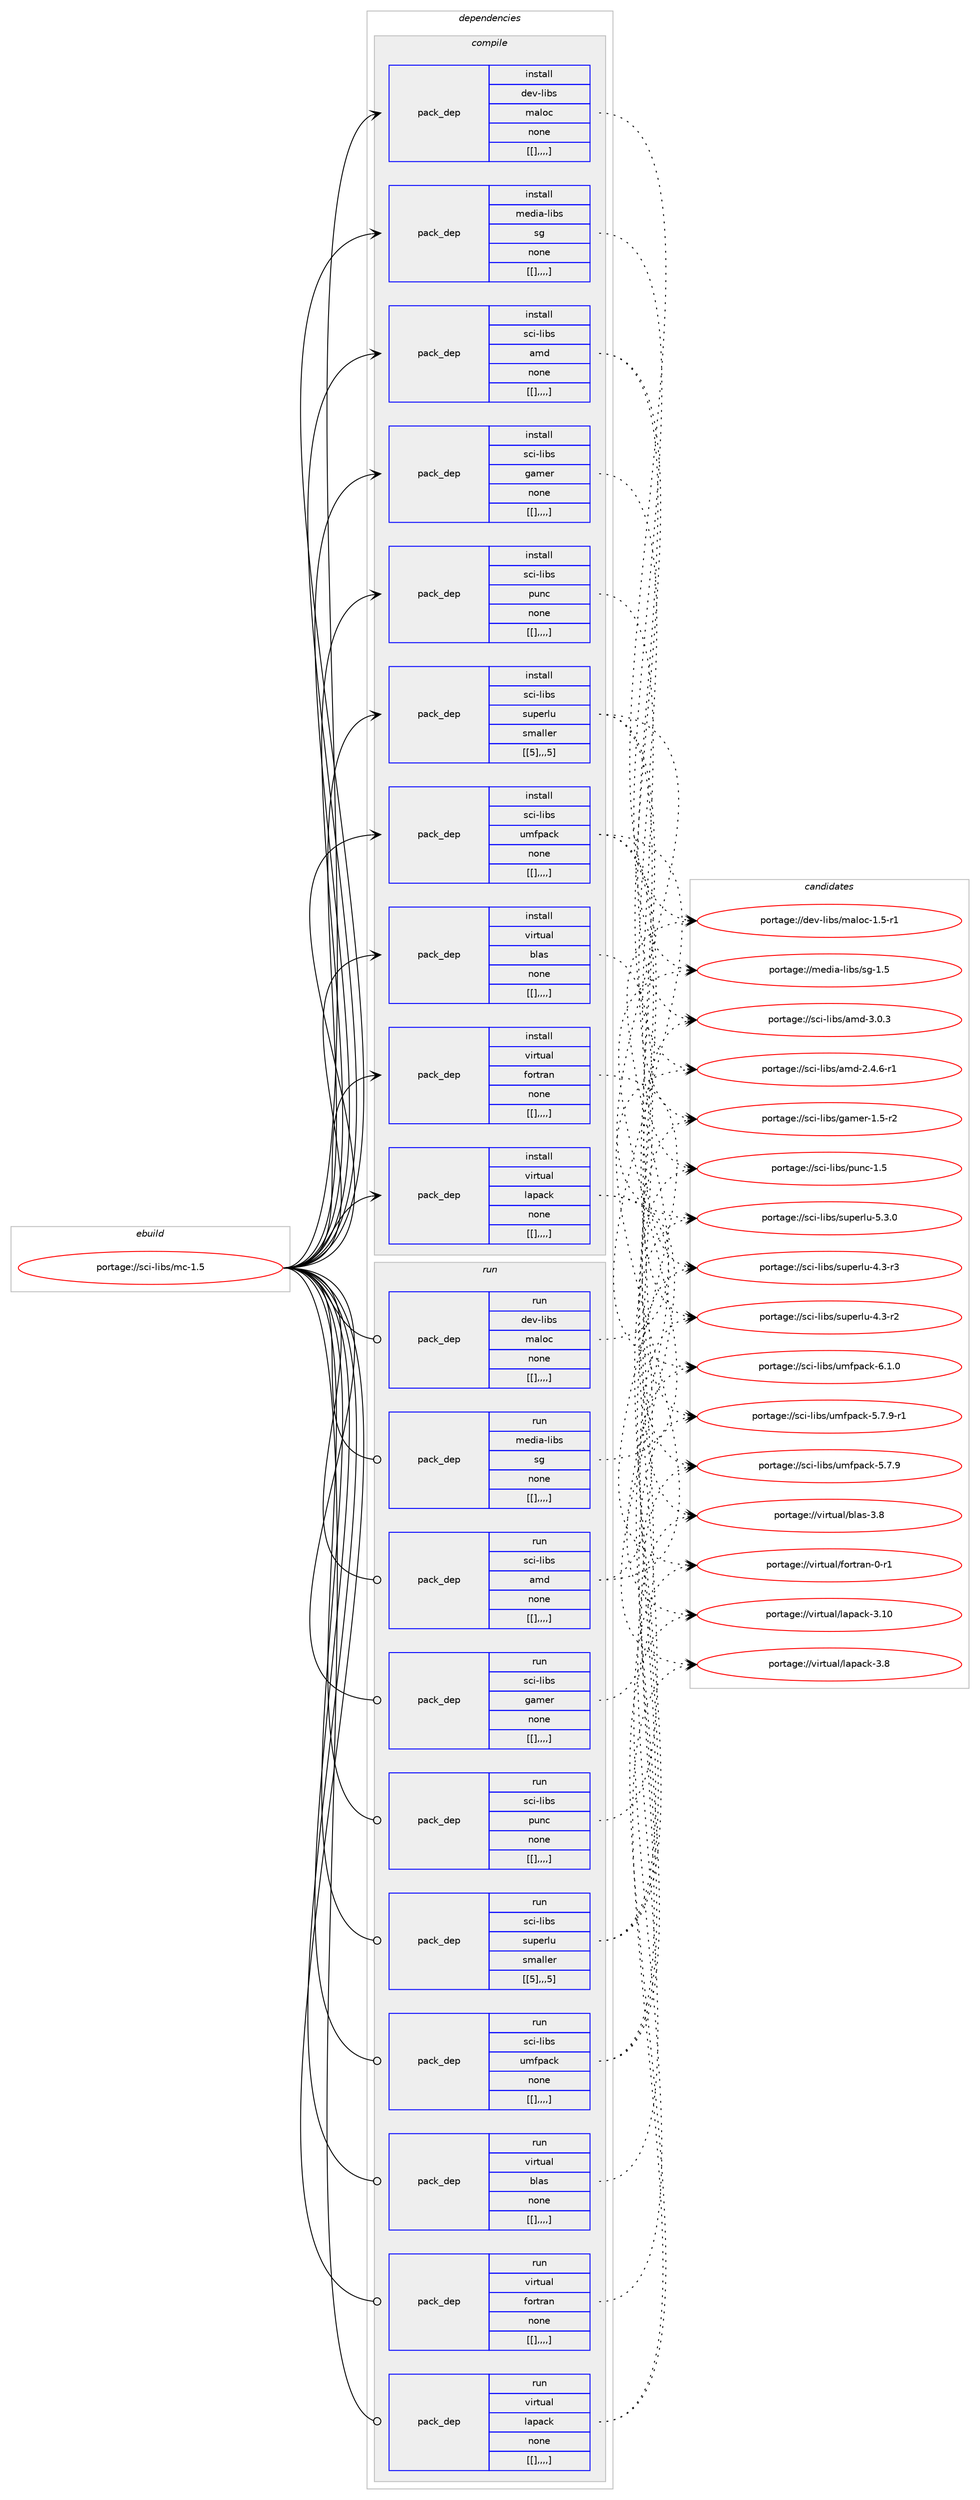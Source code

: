 digraph prolog {

# *************
# Graph options
# *************

newrank=true;
concentrate=true;
compound=true;
graph [rankdir=LR,fontname=Helvetica,fontsize=10,ranksep=1.5];#, ranksep=2.5, nodesep=0.2];
edge  [arrowhead=vee];
node  [fontname=Helvetica,fontsize=10];

# **********
# The ebuild
# **********

subgraph cluster_leftcol {
color=gray;
label=<<i>ebuild</i>>;
id [label="portage://sci-libs/mc-1.5", color=red, width=4, href="../sci-libs/mc-1.5.svg"];
}

# ****************
# The dependencies
# ****************

subgraph cluster_midcol {
color=gray;
label=<<i>dependencies</i>>;
subgraph cluster_compile {
fillcolor="#eeeeee";
style=filled;
label=<<i>compile</i>>;
subgraph pack305944 {
dependency419761 [label=<<TABLE BORDER="0" CELLBORDER="1" CELLSPACING="0" CELLPADDING="4" WIDTH="220"><TR><TD ROWSPAN="6" CELLPADDING="30">pack_dep</TD></TR><TR><TD WIDTH="110">install</TD></TR><TR><TD>dev-libs</TD></TR><TR><TD>maloc</TD></TR><TR><TD>none</TD></TR><TR><TD>[[],,,,]</TD></TR></TABLE>>, shape=none, color=blue];
}
id:e -> dependency419761:w [weight=20,style="solid",arrowhead="vee"];
subgraph pack305945 {
dependency419762 [label=<<TABLE BORDER="0" CELLBORDER="1" CELLSPACING="0" CELLPADDING="4" WIDTH="220"><TR><TD ROWSPAN="6" CELLPADDING="30">pack_dep</TD></TR><TR><TD WIDTH="110">install</TD></TR><TR><TD>media-libs</TD></TR><TR><TD>sg</TD></TR><TR><TD>none</TD></TR><TR><TD>[[],,,,]</TD></TR></TABLE>>, shape=none, color=blue];
}
id:e -> dependency419762:w [weight=20,style="solid",arrowhead="vee"];
subgraph pack305946 {
dependency419763 [label=<<TABLE BORDER="0" CELLBORDER="1" CELLSPACING="0" CELLPADDING="4" WIDTH="220"><TR><TD ROWSPAN="6" CELLPADDING="30">pack_dep</TD></TR><TR><TD WIDTH="110">install</TD></TR><TR><TD>sci-libs</TD></TR><TR><TD>amd</TD></TR><TR><TD>none</TD></TR><TR><TD>[[],,,,]</TD></TR></TABLE>>, shape=none, color=blue];
}
id:e -> dependency419763:w [weight=20,style="solid",arrowhead="vee"];
subgraph pack305947 {
dependency419764 [label=<<TABLE BORDER="0" CELLBORDER="1" CELLSPACING="0" CELLPADDING="4" WIDTH="220"><TR><TD ROWSPAN="6" CELLPADDING="30">pack_dep</TD></TR><TR><TD WIDTH="110">install</TD></TR><TR><TD>sci-libs</TD></TR><TR><TD>gamer</TD></TR><TR><TD>none</TD></TR><TR><TD>[[],,,,]</TD></TR></TABLE>>, shape=none, color=blue];
}
id:e -> dependency419764:w [weight=20,style="solid",arrowhead="vee"];
subgraph pack305948 {
dependency419765 [label=<<TABLE BORDER="0" CELLBORDER="1" CELLSPACING="0" CELLPADDING="4" WIDTH="220"><TR><TD ROWSPAN="6" CELLPADDING="30">pack_dep</TD></TR><TR><TD WIDTH="110">install</TD></TR><TR><TD>sci-libs</TD></TR><TR><TD>punc</TD></TR><TR><TD>none</TD></TR><TR><TD>[[],,,,]</TD></TR></TABLE>>, shape=none, color=blue];
}
id:e -> dependency419765:w [weight=20,style="solid",arrowhead="vee"];
subgraph pack305949 {
dependency419766 [label=<<TABLE BORDER="0" CELLBORDER="1" CELLSPACING="0" CELLPADDING="4" WIDTH="220"><TR><TD ROWSPAN="6" CELLPADDING="30">pack_dep</TD></TR><TR><TD WIDTH="110">install</TD></TR><TR><TD>sci-libs</TD></TR><TR><TD>superlu</TD></TR><TR><TD>smaller</TD></TR><TR><TD>[[5],,,5]</TD></TR></TABLE>>, shape=none, color=blue];
}
id:e -> dependency419766:w [weight=20,style="solid",arrowhead="vee"];
subgraph pack305950 {
dependency419767 [label=<<TABLE BORDER="0" CELLBORDER="1" CELLSPACING="0" CELLPADDING="4" WIDTH="220"><TR><TD ROWSPAN="6" CELLPADDING="30">pack_dep</TD></TR><TR><TD WIDTH="110">install</TD></TR><TR><TD>sci-libs</TD></TR><TR><TD>umfpack</TD></TR><TR><TD>none</TD></TR><TR><TD>[[],,,,]</TD></TR></TABLE>>, shape=none, color=blue];
}
id:e -> dependency419767:w [weight=20,style="solid",arrowhead="vee"];
subgraph pack305951 {
dependency419768 [label=<<TABLE BORDER="0" CELLBORDER="1" CELLSPACING="0" CELLPADDING="4" WIDTH="220"><TR><TD ROWSPAN="6" CELLPADDING="30">pack_dep</TD></TR><TR><TD WIDTH="110">install</TD></TR><TR><TD>virtual</TD></TR><TR><TD>blas</TD></TR><TR><TD>none</TD></TR><TR><TD>[[],,,,]</TD></TR></TABLE>>, shape=none, color=blue];
}
id:e -> dependency419768:w [weight=20,style="solid",arrowhead="vee"];
subgraph pack305952 {
dependency419769 [label=<<TABLE BORDER="0" CELLBORDER="1" CELLSPACING="0" CELLPADDING="4" WIDTH="220"><TR><TD ROWSPAN="6" CELLPADDING="30">pack_dep</TD></TR><TR><TD WIDTH="110">install</TD></TR><TR><TD>virtual</TD></TR><TR><TD>fortran</TD></TR><TR><TD>none</TD></TR><TR><TD>[[],,,,]</TD></TR></TABLE>>, shape=none, color=blue];
}
id:e -> dependency419769:w [weight=20,style="solid",arrowhead="vee"];
subgraph pack305953 {
dependency419770 [label=<<TABLE BORDER="0" CELLBORDER="1" CELLSPACING="0" CELLPADDING="4" WIDTH="220"><TR><TD ROWSPAN="6" CELLPADDING="30">pack_dep</TD></TR><TR><TD WIDTH="110">install</TD></TR><TR><TD>virtual</TD></TR><TR><TD>lapack</TD></TR><TR><TD>none</TD></TR><TR><TD>[[],,,,]</TD></TR></TABLE>>, shape=none, color=blue];
}
id:e -> dependency419770:w [weight=20,style="solid",arrowhead="vee"];
}
subgraph cluster_compileandrun {
fillcolor="#eeeeee";
style=filled;
label=<<i>compile and run</i>>;
}
subgraph cluster_run {
fillcolor="#eeeeee";
style=filled;
label=<<i>run</i>>;
subgraph pack305954 {
dependency419771 [label=<<TABLE BORDER="0" CELLBORDER="1" CELLSPACING="0" CELLPADDING="4" WIDTH="220"><TR><TD ROWSPAN="6" CELLPADDING="30">pack_dep</TD></TR><TR><TD WIDTH="110">run</TD></TR><TR><TD>dev-libs</TD></TR><TR><TD>maloc</TD></TR><TR><TD>none</TD></TR><TR><TD>[[],,,,]</TD></TR></TABLE>>, shape=none, color=blue];
}
id:e -> dependency419771:w [weight=20,style="solid",arrowhead="odot"];
subgraph pack305955 {
dependency419772 [label=<<TABLE BORDER="0" CELLBORDER="1" CELLSPACING="0" CELLPADDING="4" WIDTH="220"><TR><TD ROWSPAN="6" CELLPADDING="30">pack_dep</TD></TR><TR><TD WIDTH="110">run</TD></TR><TR><TD>media-libs</TD></TR><TR><TD>sg</TD></TR><TR><TD>none</TD></TR><TR><TD>[[],,,,]</TD></TR></TABLE>>, shape=none, color=blue];
}
id:e -> dependency419772:w [weight=20,style="solid",arrowhead="odot"];
subgraph pack305956 {
dependency419773 [label=<<TABLE BORDER="0" CELLBORDER="1" CELLSPACING="0" CELLPADDING="4" WIDTH="220"><TR><TD ROWSPAN="6" CELLPADDING="30">pack_dep</TD></TR><TR><TD WIDTH="110">run</TD></TR><TR><TD>sci-libs</TD></TR><TR><TD>amd</TD></TR><TR><TD>none</TD></TR><TR><TD>[[],,,,]</TD></TR></TABLE>>, shape=none, color=blue];
}
id:e -> dependency419773:w [weight=20,style="solid",arrowhead="odot"];
subgraph pack305957 {
dependency419774 [label=<<TABLE BORDER="0" CELLBORDER="1" CELLSPACING="0" CELLPADDING="4" WIDTH="220"><TR><TD ROWSPAN="6" CELLPADDING="30">pack_dep</TD></TR><TR><TD WIDTH="110">run</TD></TR><TR><TD>sci-libs</TD></TR><TR><TD>gamer</TD></TR><TR><TD>none</TD></TR><TR><TD>[[],,,,]</TD></TR></TABLE>>, shape=none, color=blue];
}
id:e -> dependency419774:w [weight=20,style="solid",arrowhead="odot"];
subgraph pack305958 {
dependency419775 [label=<<TABLE BORDER="0" CELLBORDER="1" CELLSPACING="0" CELLPADDING="4" WIDTH="220"><TR><TD ROWSPAN="6" CELLPADDING="30">pack_dep</TD></TR><TR><TD WIDTH="110">run</TD></TR><TR><TD>sci-libs</TD></TR><TR><TD>punc</TD></TR><TR><TD>none</TD></TR><TR><TD>[[],,,,]</TD></TR></TABLE>>, shape=none, color=blue];
}
id:e -> dependency419775:w [weight=20,style="solid",arrowhead="odot"];
subgraph pack305959 {
dependency419776 [label=<<TABLE BORDER="0" CELLBORDER="1" CELLSPACING="0" CELLPADDING="4" WIDTH="220"><TR><TD ROWSPAN="6" CELLPADDING="30">pack_dep</TD></TR><TR><TD WIDTH="110">run</TD></TR><TR><TD>sci-libs</TD></TR><TR><TD>superlu</TD></TR><TR><TD>smaller</TD></TR><TR><TD>[[5],,,5]</TD></TR></TABLE>>, shape=none, color=blue];
}
id:e -> dependency419776:w [weight=20,style="solid",arrowhead="odot"];
subgraph pack305960 {
dependency419777 [label=<<TABLE BORDER="0" CELLBORDER="1" CELLSPACING="0" CELLPADDING="4" WIDTH="220"><TR><TD ROWSPAN="6" CELLPADDING="30">pack_dep</TD></TR><TR><TD WIDTH="110">run</TD></TR><TR><TD>sci-libs</TD></TR><TR><TD>umfpack</TD></TR><TR><TD>none</TD></TR><TR><TD>[[],,,,]</TD></TR></TABLE>>, shape=none, color=blue];
}
id:e -> dependency419777:w [weight=20,style="solid",arrowhead="odot"];
subgraph pack305961 {
dependency419778 [label=<<TABLE BORDER="0" CELLBORDER="1" CELLSPACING="0" CELLPADDING="4" WIDTH="220"><TR><TD ROWSPAN="6" CELLPADDING="30">pack_dep</TD></TR><TR><TD WIDTH="110">run</TD></TR><TR><TD>virtual</TD></TR><TR><TD>blas</TD></TR><TR><TD>none</TD></TR><TR><TD>[[],,,,]</TD></TR></TABLE>>, shape=none, color=blue];
}
id:e -> dependency419778:w [weight=20,style="solid",arrowhead="odot"];
subgraph pack305962 {
dependency419779 [label=<<TABLE BORDER="0" CELLBORDER="1" CELLSPACING="0" CELLPADDING="4" WIDTH="220"><TR><TD ROWSPAN="6" CELLPADDING="30">pack_dep</TD></TR><TR><TD WIDTH="110">run</TD></TR><TR><TD>virtual</TD></TR><TR><TD>fortran</TD></TR><TR><TD>none</TD></TR><TR><TD>[[],,,,]</TD></TR></TABLE>>, shape=none, color=blue];
}
id:e -> dependency419779:w [weight=20,style="solid",arrowhead="odot"];
subgraph pack305963 {
dependency419780 [label=<<TABLE BORDER="0" CELLBORDER="1" CELLSPACING="0" CELLPADDING="4" WIDTH="220"><TR><TD ROWSPAN="6" CELLPADDING="30">pack_dep</TD></TR><TR><TD WIDTH="110">run</TD></TR><TR><TD>virtual</TD></TR><TR><TD>lapack</TD></TR><TR><TD>none</TD></TR><TR><TD>[[],,,,]</TD></TR></TABLE>>, shape=none, color=blue];
}
id:e -> dependency419780:w [weight=20,style="solid",arrowhead="odot"];
}
}

# **************
# The candidates
# **************

subgraph cluster_choices {
rank=same;
color=gray;
label=<<i>candidates</i>>;

subgraph choice305944 {
color=black;
nodesep=1;
choice1001011184510810598115471099710811199454946534511449 [label="portage://dev-libs/maloc-1.5-r1", color=red, width=4,href="../dev-libs/maloc-1.5-r1.svg"];
dependency419761:e -> choice1001011184510810598115471099710811199454946534511449:w [style=dotted,weight="100"];
}
subgraph choice305945 {
color=black;
nodesep=1;
choice1091011001059745108105981154711510345494653 [label="portage://media-libs/sg-1.5", color=red, width=4,href="../media-libs/sg-1.5.svg"];
dependency419762:e -> choice1091011001059745108105981154711510345494653:w [style=dotted,weight="100"];
}
subgraph choice305946 {
color=black;
nodesep=1;
choice1159910545108105981154797109100455146484651 [label="portage://sci-libs/amd-3.0.3", color=red, width=4,href="../sci-libs/amd-3.0.3.svg"];
choice11599105451081059811547971091004550465246544511449 [label="portage://sci-libs/amd-2.4.6-r1", color=red, width=4,href="../sci-libs/amd-2.4.6-r1.svg"];
dependency419763:e -> choice1159910545108105981154797109100455146484651:w [style=dotted,weight="100"];
dependency419763:e -> choice11599105451081059811547971091004550465246544511449:w [style=dotted,weight="100"];
}
subgraph choice305947 {
color=black;
nodesep=1;
choice1159910545108105981154710397109101114454946534511450 [label="portage://sci-libs/gamer-1.5-r2", color=red, width=4,href="../sci-libs/gamer-1.5-r2.svg"];
dependency419764:e -> choice1159910545108105981154710397109101114454946534511450:w [style=dotted,weight="100"];
}
subgraph choice305948 {
color=black;
nodesep=1;
choice115991054510810598115471121171109945494653 [label="portage://sci-libs/punc-1.5", color=red, width=4,href="../sci-libs/punc-1.5.svg"];
dependency419765:e -> choice115991054510810598115471121171109945494653:w [style=dotted,weight="100"];
}
subgraph choice305949 {
color=black;
nodesep=1;
choice11599105451081059811547115117112101114108117455346514648 [label="portage://sci-libs/superlu-5.3.0", color=red, width=4,href="../sci-libs/superlu-5.3.0.svg"];
choice11599105451081059811547115117112101114108117455246514511451 [label="portage://sci-libs/superlu-4.3-r3", color=red, width=4,href="../sci-libs/superlu-4.3-r3.svg"];
choice11599105451081059811547115117112101114108117455246514511450 [label="portage://sci-libs/superlu-4.3-r2", color=red, width=4,href="../sci-libs/superlu-4.3-r2.svg"];
dependency419766:e -> choice11599105451081059811547115117112101114108117455346514648:w [style=dotted,weight="100"];
dependency419766:e -> choice11599105451081059811547115117112101114108117455246514511451:w [style=dotted,weight="100"];
dependency419766:e -> choice11599105451081059811547115117112101114108117455246514511450:w [style=dotted,weight="100"];
}
subgraph choice305950 {
color=black;
nodesep=1;
choice115991054510810598115471171091021129799107455446494648 [label="portage://sci-libs/umfpack-6.1.0", color=red, width=4,href="../sci-libs/umfpack-6.1.0.svg"];
choice1159910545108105981154711710910211297991074553465546574511449 [label="portage://sci-libs/umfpack-5.7.9-r1", color=red, width=4,href="../sci-libs/umfpack-5.7.9-r1.svg"];
choice115991054510810598115471171091021129799107455346554657 [label="portage://sci-libs/umfpack-5.7.9", color=red, width=4,href="../sci-libs/umfpack-5.7.9.svg"];
dependency419767:e -> choice115991054510810598115471171091021129799107455446494648:w [style=dotted,weight="100"];
dependency419767:e -> choice1159910545108105981154711710910211297991074553465546574511449:w [style=dotted,weight="100"];
dependency419767:e -> choice115991054510810598115471171091021129799107455346554657:w [style=dotted,weight="100"];
}
subgraph choice305951 {
color=black;
nodesep=1;
choice1181051141161179710847981089711545514656 [label="portage://virtual/blas-3.8", color=red, width=4,href="../virtual/blas-3.8.svg"];
dependency419768:e -> choice1181051141161179710847981089711545514656:w [style=dotted,weight="100"];
}
subgraph choice305952 {
color=black;
nodesep=1;
choice11810511411611797108471021111141161149711045484511449 [label="portage://virtual/fortran-0-r1", color=red, width=4,href="../virtual/fortran-0-r1.svg"];
dependency419769:e -> choice11810511411611797108471021111141161149711045484511449:w [style=dotted,weight="100"];
}
subgraph choice305953 {
color=black;
nodesep=1;
choice11810511411611797108471089711297991074551464948 [label="portage://virtual/lapack-3.10", color=red, width=4,href="../virtual/lapack-3.10.svg"];
choice118105114116117971084710897112979910745514656 [label="portage://virtual/lapack-3.8", color=red, width=4,href="../virtual/lapack-3.8.svg"];
dependency419770:e -> choice11810511411611797108471089711297991074551464948:w [style=dotted,weight="100"];
dependency419770:e -> choice118105114116117971084710897112979910745514656:w [style=dotted,weight="100"];
}
subgraph choice305954 {
color=black;
nodesep=1;
choice1001011184510810598115471099710811199454946534511449 [label="portage://dev-libs/maloc-1.5-r1", color=red, width=4,href="../dev-libs/maloc-1.5-r1.svg"];
dependency419771:e -> choice1001011184510810598115471099710811199454946534511449:w [style=dotted,weight="100"];
}
subgraph choice305955 {
color=black;
nodesep=1;
choice1091011001059745108105981154711510345494653 [label="portage://media-libs/sg-1.5", color=red, width=4,href="../media-libs/sg-1.5.svg"];
dependency419772:e -> choice1091011001059745108105981154711510345494653:w [style=dotted,weight="100"];
}
subgraph choice305956 {
color=black;
nodesep=1;
choice1159910545108105981154797109100455146484651 [label="portage://sci-libs/amd-3.0.3", color=red, width=4,href="../sci-libs/amd-3.0.3.svg"];
choice11599105451081059811547971091004550465246544511449 [label="portage://sci-libs/amd-2.4.6-r1", color=red, width=4,href="../sci-libs/amd-2.4.6-r1.svg"];
dependency419773:e -> choice1159910545108105981154797109100455146484651:w [style=dotted,weight="100"];
dependency419773:e -> choice11599105451081059811547971091004550465246544511449:w [style=dotted,weight="100"];
}
subgraph choice305957 {
color=black;
nodesep=1;
choice1159910545108105981154710397109101114454946534511450 [label="portage://sci-libs/gamer-1.5-r2", color=red, width=4,href="../sci-libs/gamer-1.5-r2.svg"];
dependency419774:e -> choice1159910545108105981154710397109101114454946534511450:w [style=dotted,weight="100"];
}
subgraph choice305958 {
color=black;
nodesep=1;
choice115991054510810598115471121171109945494653 [label="portage://sci-libs/punc-1.5", color=red, width=4,href="../sci-libs/punc-1.5.svg"];
dependency419775:e -> choice115991054510810598115471121171109945494653:w [style=dotted,weight="100"];
}
subgraph choice305959 {
color=black;
nodesep=1;
choice11599105451081059811547115117112101114108117455346514648 [label="portage://sci-libs/superlu-5.3.0", color=red, width=4,href="../sci-libs/superlu-5.3.0.svg"];
choice11599105451081059811547115117112101114108117455246514511451 [label="portage://sci-libs/superlu-4.3-r3", color=red, width=4,href="../sci-libs/superlu-4.3-r3.svg"];
choice11599105451081059811547115117112101114108117455246514511450 [label="portage://sci-libs/superlu-4.3-r2", color=red, width=4,href="../sci-libs/superlu-4.3-r2.svg"];
dependency419776:e -> choice11599105451081059811547115117112101114108117455346514648:w [style=dotted,weight="100"];
dependency419776:e -> choice11599105451081059811547115117112101114108117455246514511451:w [style=dotted,weight="100"];
dependency419776:e -> choice11599105451081059811547115117112101114108117455246514511450:w [style=dotted,weight="100"];
}
subgraph choice305960 {
color=black;
nodesep=1;
choice115991054510810598115471171091021129799107455446494648 [label="portage://sci-libs/umfpack-6.1.0", color=red, width=4,href="../sci-libs/umfpack-6.1.0.svg"];
choice1159910545108105981154711710910211297991074553465546574511449 [label="portage://sci-libs/umfpack-5.7.9-r1", color=red, width=4,href="../sci-libs/umfpack-5.7.9-r1.svg"];
choice115991054510810598115471171091021129799107455346554657 [label="portage://sci-libs/umfpack-5.7.9", color=red, width=4,href="../sci-libs/umfpack-5.7.9.svg"];
dependency419777:e -> choice115991054510810598115471171091021129799107455446494648:w [style=dotted,weight="100"];
dependency419777:e -> choice1159910545108105981154711710910211297991074553465546574511449:w [style=dotted,weight="100"];
dependency419777:e -> choice115991054510810598115471171091021129799107455346554657:w [style=dotted,weight="100"];
}
subgraph choice305961 {
color=black;
nodesep=1;
choice1181051141161179710847981089711545514656 [label="portage://virtual/blas-3.8", color=red, width=4,href="../virtual/blas-3.8.svg"];
dependency419778:e -> choice1181051141161179710847981089711545514656:w [style=dotted,weight="100"];
}
subgraph choice305962 {
color=black;
nodesep=1;
choice11810511411611797108471021111141161149711045484511449 [label="portage://virtual/fortran-0-r1", color=red, width=4,href="../virtual/fortran-0-r1.svg"];
dependency419779:e -> choice11810511411611797108471021111141161149711045484511449:w [style=dotted,weight="100"];
}
subgraph choice305963 {
color=black;
nodesep=1;
choice11810511411611797108471089711297991074551464948 [label="portage://virtual/lapack-3.10", color=red, width=4,href="../virtual/lapack-3.10.svg"];
choice118105114116117971084710897112979910745514656 [label="portage://virtual/lapack-3.8", color=red, width=4,href="../virtual/lapack-3.8.svg"];
dependency419780:e -> choice11810511411611797108471089711297991074551464948:w [style=dotted,weight="100"];
dependency419780:e -> choice118105114116117971084710897112979910745514656:w [style=dotted,weight="100"];
}
}

}
